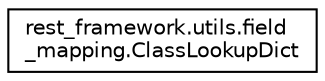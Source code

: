 digraph "Graphical Class Hierarchy"
{
 // LATEX_PDF_SIZE
  edge [fontname="Helvetica",fontsize="10",labelfontname="Helvetica",labelfontsize="10"];
  node [fontname="Helvetica",fontsize="10",shape=record];
  rankdir="LR";
  Node0 [label="rest_framework.utils.field\l_mapping.ClassLookupDict",height=0.2,width=0.4,color="black", fillcolor="white", style="filled",URL="$d9/d64/classrest__framework_1_1utils_1_1field__mapping_1_1_class_lookup_dict.html",tooltip=" "];
}
